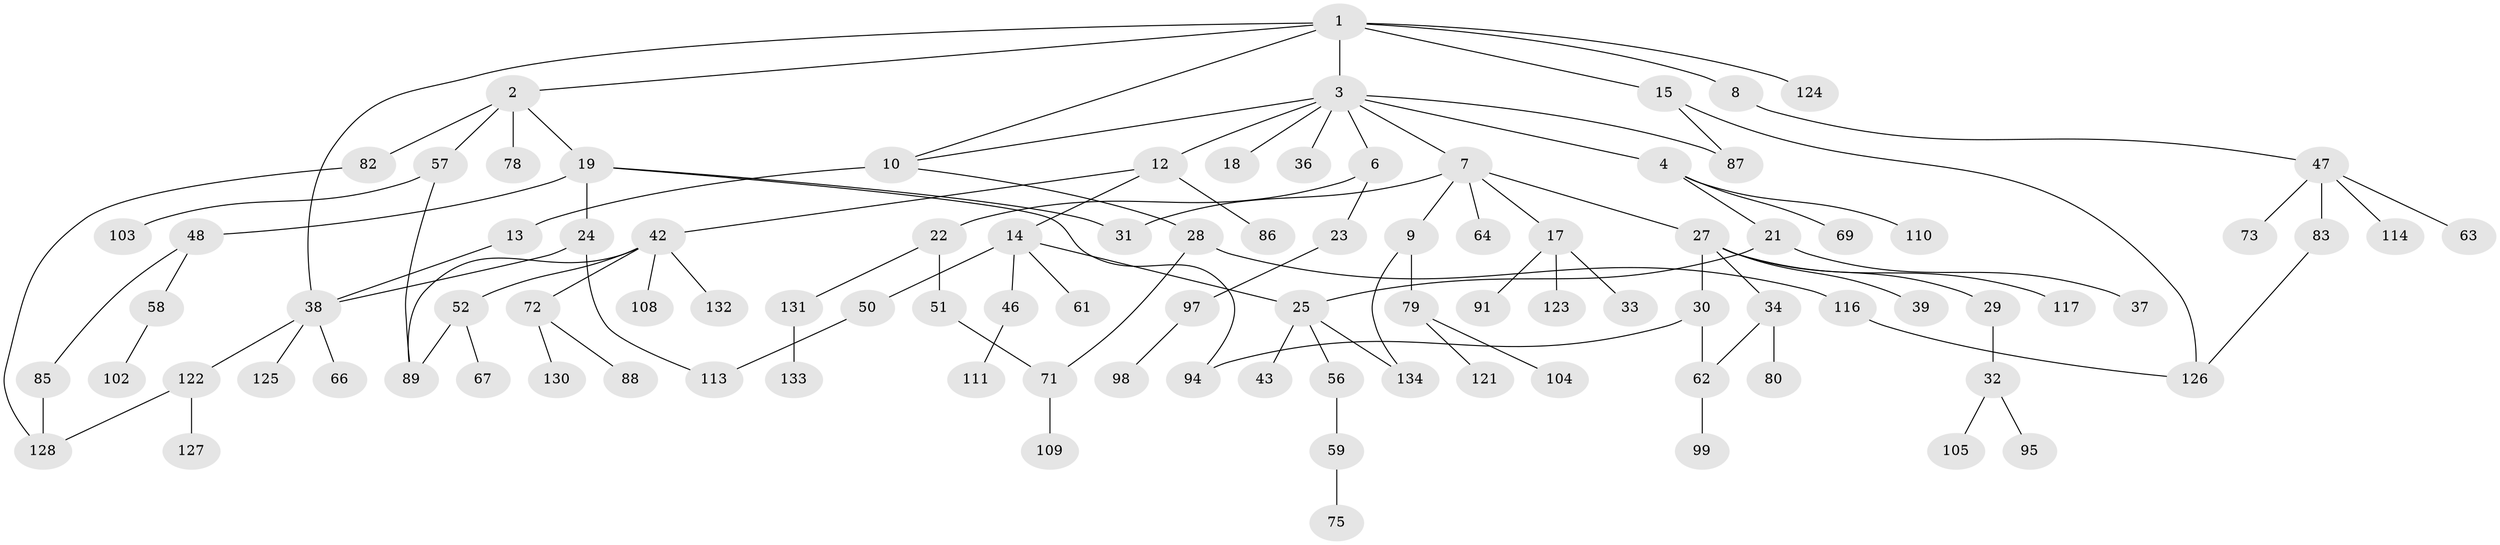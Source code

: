 // original degree distribution, {6: 0.029411764705882353, 3: 0.19117647058823528, 5: 0.04411764705882353, 2: 0.2426470588235294, 7: 0.014705882352941176, 4: 0.08088235294117647, 1: 0.39705882352941174}
// Generated by graph-tools (version 1.1) at 2025/10/02/27/25 16:10:51]
// undirected, 97 vertices, 113 edges
graph export_dot {
graph [start="1"]
  node [color=gray90,style=filled];
  1 [super="+41"];
  2 [super="+44"];
  3 [super="+5"];
  4 [super="+11"];
  6;
  7 [super="+35"];
  8;
  9 [super="+16"];
  10 [super="+26"];
  12 [super="+112"];
  13 [super="+20"];
  14 [super="+40"];
  15;
  17 [super="+49"];
  18;
  19 [super="+55"];
  21;
  22 [super="+115"];
  23 [super="+53"];
  24 [super="+96"];
  25 [super="+54"];
  27 [super="+45"];
  28;
  29;
  30 [super="+93"];
  31;
  32 [super="+77"];
  33;
  34 [super="+76"];
  36;
  37;
  38 [super="+120"];
  39;
  42 [super="+60"];
  43;
  46 [super="+100"];
  47;
  48 [super="+106"];
  50 [super="+65"];
  51 [super="+81"];
  52 [super="+136"];
  56;
  57;
  58;
  59 [super="+101"];
  61 [super="+119"];
  62 [super="+68"];
  63;
  64;
  66;
  67 [super="+70"];
  69;
  71 [super="+74"];
  72 [super="+84"];
  73;
  75;
  78;
  79 [super="+92"];
  80;
  82;
  83 [super="+90"];
  85;
  86;
  87;
  88;
  89;
  91;
  94;
  95;
  97 [super="+107"];
  98;
  99;
  102 [super="+118"];
  103 [super="+135"];
  104;
  105;
  108;
  109;
  110;
  111;
  113;
  114;
  116;
  117;
  121;
  122;
  123;
  124;
  125;
  126;
  127;
  128 [super="+129"];
  130;
  131;
  132;
  133;
  134;
  1 -- 2;
  1 -- 3;
  1 -- 8;
  1 -- 10;
  1 -- 15;
  1 -- 124;
  1 -- 38;
  2 -- 19;
  2 -- 57;
  2 -- 82;
  2 -- 78;
  3 -- 4;
  3 -- 7;
  3 -- 18;
  3 -- 36;
  3 -- 6;
  3 -- 87;
  3 -- 12;
  3 -- 10;
  4 -- 21;
  4 -- 69;
  4 -- 110;
  6 -- 22;
  6 -- 23;
  7 -- 9;
  7 -- 17;
  7 -- 27;
  7 -- 31;
  7 -- 64;
  8 -- 47;
  9 -- 79;
  9 -- 134;
  10 -- 13 [weight=3];
  10 -- 28;
  12 -- 14;
  12 -- 42;
  12 -- 86 [weight=2];
  13 -- 38;
  14 -- 50;
  14 -- 46;
  14 -- 25;
  14 -- 61;
  15 -- 87;
  15 -- 126;
  17 -- 33;
  17 -- 91;
  17 -- 123;
  19 -- 24;
  19 -- 48;
  19 -- 94;
  19 -- 31;
  21 -- 25;
  21 -- 37;
  22 -- 51;
  22 -- 131;
  23 -- 97;
  24 -- 38;
  24 -- 113;
  25 -- 43;
  25 -- 56;
  25 -- 134;
  27 -- 29;
  27 -- 30;
  27 -- 34;
  27 -- 39;
  27 -- 117;
  28 -- 71;
  28 -- 116;
  29 -- 32;
  30 -- 62;
  30 -- 94;
  32 -- 95;
  32 -- 105;
  34 -- 80;
  34 -- 62;
  38 -- 66;
  38 -- 122;
  38 -- 125;
  42 -- 52;
  42 -- 89;
  42 -- 108;
  42 -- 132;
  42 -- 72;
  46 -- 111;
  47 -- 63;
  47 -- 73;
  47 -- 83;
  47 -- 114;
  48 -- 58;
  48 -- 85;
  50 -- 113;
  51 -- 71;
  52 -- 67;
  52 -- 89;
  56 -- 59;
  57 -- 103;
  57 -- 89;
  58 -- 102;
  59 -- 75;
  62 -- 99;
  71 -- 109;
  72 -- 130;
  72 -- 88;
  79 -- 104;
  79 -- 121;
  82 -- 128;
  83 -- 126;
  85 -- 128;
  97 -- 98;
  116 -- 126;
  122 -- 127;
  122 -- 128;
  131 -- 133;
}
